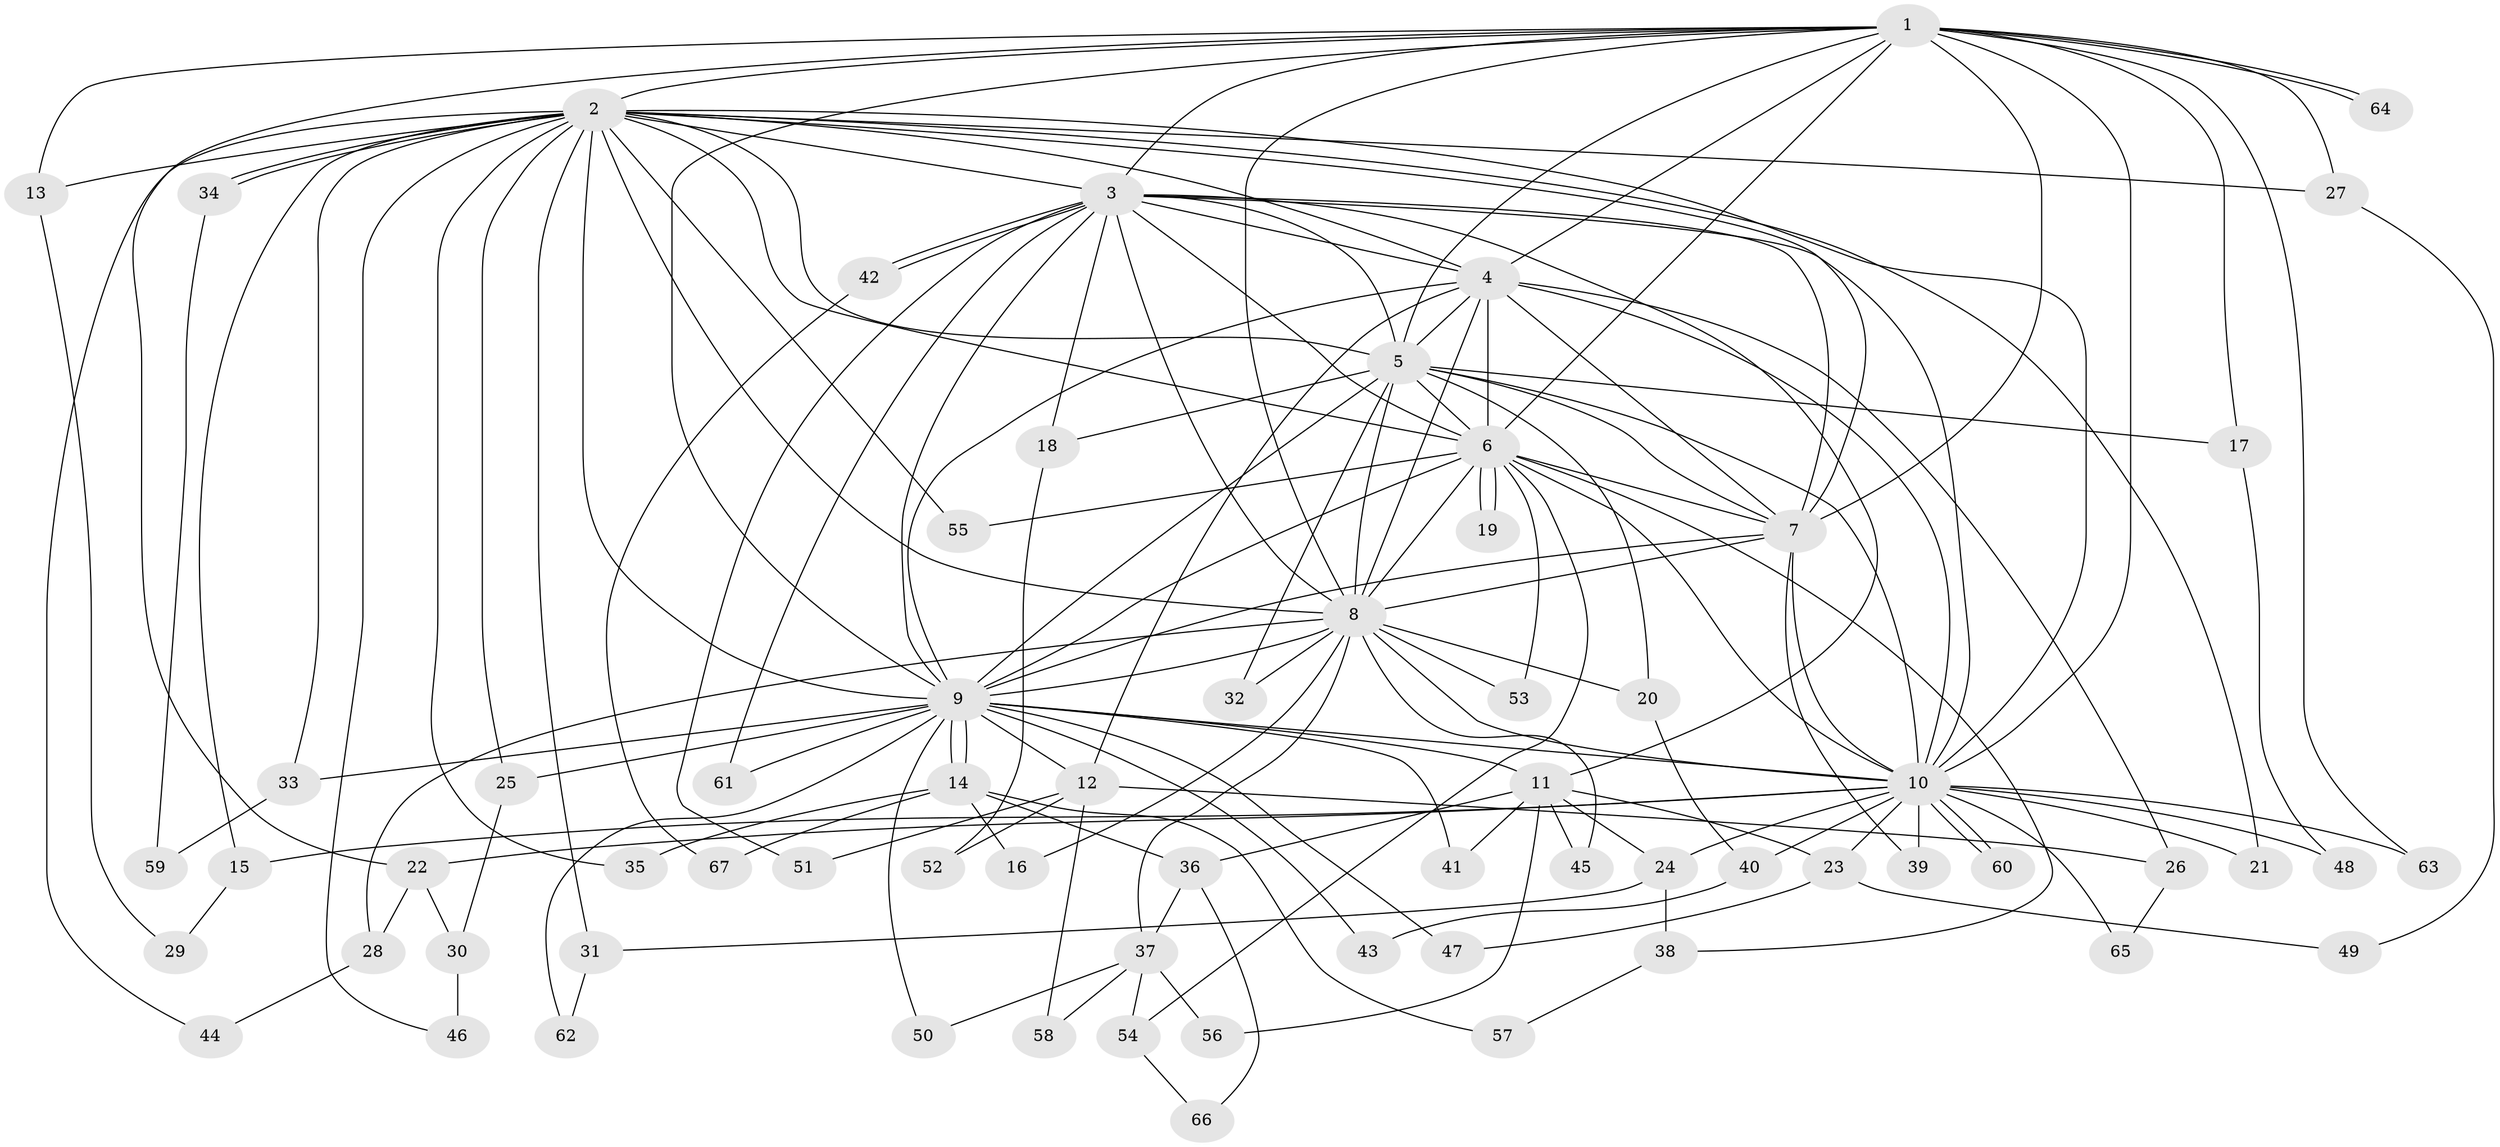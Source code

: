 // coarse degree distribution, {11: 0.024390243902439025, 16: 0.024390243902439025, 17: 0.024390243902439025, 8: 0.024390243902439025, 13: 0.024390243902439025, 10: 0.024390243902439025, 14: 0.024390243902439025, 6: 0.04878048780487805, 3: 0.1951219512195122, 7: 0.024390243902439025, 2: 0.36585365853658536, 1: 0.07317073170731707, 5: 0.07317073170731707, 4: 0.04878048780487805}
// Generated by graph-tools (version 1.1) at 2025/49/03/04/25 22:49:54]
// undirected, 67 vertices, 159 edges
graph export_dot {
  node [color=gray90,style=filled];
  1;
  2;
  3;
  4;
  5;
  6;
  7;
  8;
  9;
  10;
  11;
  12;
  13;
  14;
  15;
  16;
  17;
  18;
  19;
  20;
  21;
  22;
  23;
  24;
  25;
  26;
  27;
  28;
  29;
  30;
  31;
  32;
  33;
  34;
  35;
  36;
  37;
  38;
  39;
  40;
  41;
  42;
  43;
  44;
  45;
  46;
  47;
  48;
  49;
  50;
  51;
  52;
  53;
  54;
  55;
  56;
  57;
  58;
  59;
  60;
  61;
  62;
  63;
  64;
  65;
  66;
  67;
  1 -- 2;
  1 -- 3;
  1 -- 4;
  1 -- 5;
  1 -- 6;
  1 -- 7;
  1 -- 8;
  1 -- 9;
  1 -- 10;
  1 -- 13;
  1 -- 17;
  1 -- 22;
  1 -- 27;
  1 -- 63;
  1 -- 64;
  1 -- 64;
  2 -- 3;
  2 -- 4;
  2 -- 5;
  2 -- 6;
  2 -- 7;
  2 -- 8;
  2 -- 9;
  2 -- 10;
  2 -- 13;
  2 -- 15;
  2 -- 21;
  2 -- 25;
  2 -- 27;
  2 -- 31;
  2 -- 33;
  2 -- 34;
  2 -- 34;
  2 -- 35;
  2 -- 44;
  2 -- 46;
  2 -- 55;
  3 -- 4;
  3 -- 5;
  3 -- 6;
  3 -- 7;
  3 -- 8;
  3 -- 9;
  3 -- 10;
  3 -- 11;
  3 -- 18;
  3 -- 42;
  3 -- 42;
  3 -- 51;
  3 -- 61;
  4 -- 5;
  4 -- 6;
  4 -- 7;
  4 -- 8;
  4 -- 9;
  4 -- 10;
  4 -- 12;
  4 -- 26;
  5 -- 6;
  5 -- 7;
  5 -- 8;
  5 -- 9;
  5 -- 10;
  5 -- 17;
  5 -- 18;
  5 -- 20;
  5 -- 32;
  6 -- 7;
  6 -- 8;
  6 -- 9;
  6 -- 10;
  6 -- 19;
  6 -- 19;
  6 -- 38;
  6 -- 53;
  6 -- 54;
  6 -- 55;
  7 -- 8;
  7 -- 9;
  7 -- 10;
  7 -- 39;
  8 -- 9;
  8 -- 10;
  8 -- 16;
  8 -- 20;
  8 -- 28;
  8 -- 32;
  8 -- 37;
  8 -- 45;
  8 -- 53;
  9 -- 10;
  9 -- 11;
  9 -- 12;
  9 -- 14;
  9 -- 14;
  9 -- 25;
  9 -- 33;
  9 -- 41;
  9 -- 43;
  9 -- 47;
  9 -- 50;
  9 -- 61;
  9 -- 62;
  10 -- 15;
  10 -- 21;
  10 -- 22;
  10 -- 23;
  10 -- 24;
  10 -- 39;
  10 -- 40;
  10 -- 48;
  10 -- 60;
  10 -- 60;
  10 -- 63;
  10 -- 65;
  11 -- 23;
  11 -- 24;
  11 -- 36;
  11 -- 41;
  11 -- 45;
  11 -- 56;
  12 -- 26;
  12 -- 51;
  12 -- 52;
  12 -- 58;
  13 -- 29;
  14 -- 16;
  14 -- 35;
  14 -- 36;
  14 -- 57;
  14 -- 67;
  15 -- 29;
  17 -- 48;
  18 -- 52;
  20 -- 40;
  22 -- 28;
  22 -- 30;
  23 -- 47;
  23 -- 49;
  24 -- 31;
  24 -- 38;
  25 -- 30;
  26 -- 65;
  27 -- 49;
  28 -- 44;
  30 -- 46;
  31 -- 62;
  33 -- 59;
  34 -- 59;
  36 -- 37;
  36 -- 66;
  37 -- 50;
  37 -- 54;
  37 -- 56;
  37 -- 58;
  38 -- 57;
  40 -- 43;
  42 -- 67;
  54 -- 66;
}

